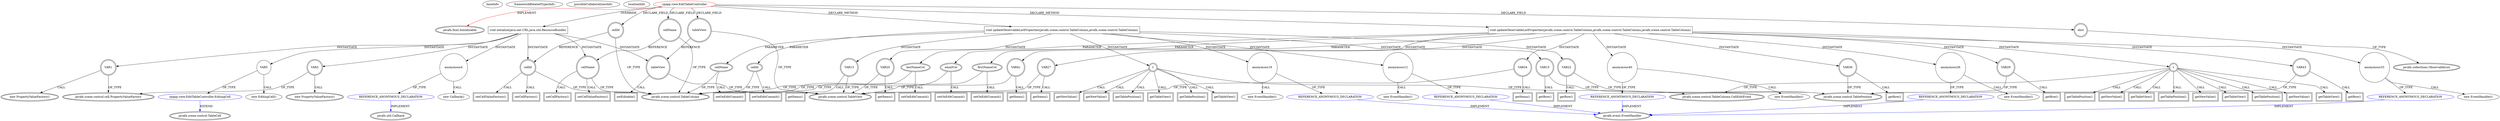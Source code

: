 digraph {
baseInfo[graphId=2746,category="extension_graph",isAnonymous=false,possibleRelation=true]
frameworkRelatedTypesInfo[0="javafx.fxml.Initializable"]
possibleCollaborationsInfo[0="2746~CLIENT_METHOD_DECLARATION-INSTANTIATION-~javafx.fxml.Initializable ~javafx.event.EventHandler ~false~true",1="2746~OVERRIDING_METHOD_DECLARATION-INSTANTIATION-~javafx.fxml.Initializable ~javafx.util.Callback ~false~true",2="2746~OVERRIDING_METHOD_DECLARATION-INSTANTIATION-~javafx.fxml.Initializable ~javafx.scene.control.TableCell ~false~false"]
locationInfo[projectName="gleba-cppoints",filePath="/gleba-cppoints/cppoints-master/src/cpapp/view/EditTableController.java",contextSignature="EditTableController",graphId="2746"]
0[label="cpapp.view.EditTableController",vertexType="ROOT_CLIENT_CLASS_DECLARATION",isFrameworkType=false,color=red]
1[label="javafx.fxml.Initializable",vertexType="FRAMEWORK_INTERFACE_TYPE",isFrameworkType=true,peripheries=2]
2[label="cellId",vertexType="FIELD_DECLARATION",isFrameworkType=true,peripheries=2,shape=circle]
3[label="javafx.scene.control.TableColumn",vertexType="FRAMEWORK_CLASS_TYPE",isFrameworkType=true,peripheries=2]
4[label="cellName",vertexType="FIELD_DECLARATION",isFrameworkType=true,peripheries=2,shape=circle]
6[label="olist",vertexType="FIELD_DECLARATION",isFrameworkType=true,peripheries=2,shape=circle]
7[label="javafx.collections.ObservableList",vertexType="FRAMEWORK_INTERFACE_TYPE",isFrameworkType=true,peripheries=2]
8[label="tableView",vertexType="FIELD_DECLARATION",isFrameworkType=true,peripheries=2,shape=circle]
9[label="javafx.scene.control.TableView",vertexType="FRAMEWORK_CLASS_TYPE",isFrameworkType=true,peripheries=2]
10[label="void initialize(java.net.URL,java.util.ResourceBundle)",vertexType="OVERRIDING_METHOD_DECLARATION",isFrameworkType=false,shape=box]
11[label="cellName",vertexType="VARIABLE_EXPRESION",isFrameworkType=true,peripheries=2,shape=circle]
12[label="setCellValueFactory()",vertexType="INSIDE_CALL",isFrameworkType=true,peripheries=2,shape=box]
15[label="VAR1",vertexType="VARIABLE_EXPRESION",isFrameworkType=true,peripheries=2,shape=circle]
16[label="javafx.scene.control.cell.PropertyValueFactory",vertexType="FRAMEWORK_CLASS_TYPE",isFrameworkType=true,peripheries=2]
14[label="new PropertyValueFactory()",vertexType="CONSTRUCTOR_CALL",isFrameworkType=true,peripheries=2]
17[label="cellId",vertexType="VARIABLE_EXPRESION",isFrameworkType=true,peripheries=2,shape=circle]
18[label="setCellValueFactory()",vertexType="INSIDE_CALL",isFrameworkType=true,peripheries=2,shape=box]
21[label="VAR3",vertexType="VARIABLE_EXPRESION",isFrameworkType=true,peripheries=2,shape=circle]
20[label="new PropertyValueFactory()",vertexType="CONSTRUCTOR_CALL",isFrameworkType=true,peripheries=2]
24[label="anonymous4",vertexType="VARIABLE_EXPRESION",isFrameworkType=false,shape=circle]
25[label="REFERENCE_ANONYMOUS_DECLARATION",vertexType="REFERENCE_ANONYMOUS_DECLARATION",isFrameworkType=false,color=blue]
26[label="javafx.util.Callback",vertexType="FRAMEWORK_INTERFACE_TYPE",isFrameworkType=true,peripheries=2]
23[label="new Callback()",vertexType="CONSTRUCTOR_CALL",isFrameworkType=false]
28[label="VAR5",vertexType="VARIABLE_EXPRESION",isFrameworkType=false,shape=circle]
29[label="cpapp.view.EditTableController.EditingCell",vertexType="REFERENCE_CLIENT_CLASS_DECLARATION",isFrameworkType=false,color=blue]
30[label="javafx.scene.control.TableCell",vertexType="FRAMEWORK_CLASS_TYPE",isFrameworkType=true,peripheries=2]
27[label="new EditingCell()",vertexType="CONSTRUCTOR_CALL",isFrameworkType=false]
32[label="setCellFactory()",vertexType="INSIDE_CALL",isFrameworkType=true,peripheries=2,shape=box]
34[label="setCellFactory()",vertexType="INSIDE_CALL",isFrameworkType=true,peripheries=2,shape=box]
35[label="tableView",vertexType="VARIABLE_EXPRESION",isFrameworkType=true,peripheries=2,shape=circle]
36[label="setEditable()",vertexType="INSIDE_CALL",isFrameworkType=true,peripheries=2,shape=box]
45[label="void updateObservableListProperties(javafx.scene.control.TableColumn,javafx.scene.control.TableColumn)",vertexType="CLIENT_METHOD_DECLARATION",isFrameworkType=false,shape=box]
46[label="cellName",vertexType="PARAMETER_DECLARATION",isFrameworkType=true,peripheries=2]
48[label="cellId",vertexType="PARAMETER_DECLARATION",isFrameworkType=true,peripheries=2]
51[label="setOnEditCommit()",vertexType="INSIDE_CALL",isFrameworkType=true,peripheries=2,shape=box]
53[label="anonymous12",vertexType="VARIABLE_EXPRESION",isFrameworkType=false,shape=circle]
54[label="REFERENCE_ANONYMOUS_DECLARATION",vertexType="REFERENCE_ANONYMOUS_DECLARATION",isFrameworkType=false,color=blue]
55[label="javafx.event.EventHandler",vertexType="FRAMEWORK_INTERFACE_TYPE",isFrameworkType=true,peripheries=2]
52[label="new EventHandler()",vertexType="CONSTRUCTOR_CALL",isFrameworkType=false]
56[label="VAR13",vertexType="VARIABLE_EXPRESION",isFrameworkType=true,peripheries=2,shape=circle]
57[label="getItems()",vertexType="INSIDE_CALL",isFrameworkType=true,peripheries=2,shape=box]
59[label="t",vertexType="VARIABLE_EXPRESION",isFrameworkType=true,peripheries=2,shape=circle]
61[label="javafx.scene.control.TableColumn.CellEditEvent",vertexType="FRAMEWORK_CLASS_TYPE",isFrameworkType=true,peripheries=2]
60[label="getTableView()",vertexType="INSIDE_CALL",isFrameworkType=true,peripheries=2,shape=box]
62[label="VAR15",vertexType="VARIABLE_EXPRESION",isFrameworkType=true,peripheries=2,shape=circle]
64[label="javafx.scene.control.TablePosition",vertexType="FRAMEWORK_CLASS_TYPE",isFrameworkType=true,peripheries=2]
63[label="getRow()",vertexType="INSIDE_CALL",isFrameworkType=true,peripheries=2,shape=box]
66[label="getTablePosition()",vertexType="INSIDE_CALL",isFrameworkType=true,peripheries=2,shape=box]
68[label="getNewValue()",vertexType="INSIDE_CALL",isFrameworkType=true,peripheries=2,shape=box]
70[label="setOnEditCommit()",vertexType="INSIDE_CALL",isFrameworkType=true,peripheries=2,shape=box]
72[label="anonymous19",vertexType="VARIABLE_EXPRESION",isFrameworkType=false,shape=circle]
73[label="REFERENCE_ANONYMOUS_DECLARATION",vertexType="REFERENCE_ANONYMOUS_DECLARATION",isFrameworkType=false,color=blue]
71[label="new EventHandler()",vertexType="CONSTRUCTOR_CALL",isFrameworkType=false]
75[label="VAR20",vertexType="VARIABLE_EXPRESION",isFrameworkType=true,peripheries=2,shape=circle]
76[label="getItems()",vertexType="INSIDE_CALL",isFrameworkType=true,peripheries=2,shape=box]
79[label="getTableView()",vertexType="INSIDE_CALL",isFrameworkType=true,peripheries=2,shape=box]
80[label="VAR22",vertexType="VARIABLE_EXPRESION",isFrameworkType=true,peripheries=2,shape=circle]
81[label="getRow()",vertexType="INSIDE_CALL",isFrameworkType=true,peripheries=2,shape=box]
84[label="getTablePosition()",vertexType="INSIDE_CALL",isFrameworkType=true,peripheries=2,shape=box]
86[label="getNewValue()",vertexType="INSIDE_CALL",isFrameworkType=true,peripheries=2,shape=box]
87[label="void updateObservableListProperties(javafx.scene.control.TableColumn,javafx.scene.control.TableColumn,javafx.scene.control.TableColumn)",vertexType="CLIENT_METHOD_DECLARATION",isFrameworkType=false,shape=box]
88[label="emailCol",vertexType="PARAMETER_DECLARATION",isFrameworkType=true,peripheries=2]
90[label="firstNameCol",vertexType="PARAMETER_DECLARATION",isFrameworkType=true,peripheries=2]
92[label="lastNameCol",vertexType="PARAMETER_DECLARATION",isFrameworkType=true,peripheries=2]
95[label="setOnEditCommit()",vertexType="INSIDE_CALL",isFrameworkType=true,peripheries=2,shape=box]
97[label="anonymous26",vertexType="VARIABLE_EXPRESION",isFrameworkType=false,shape=circle]
98[label="REFERENCE_ANONYMOUS_DECLARATION",vertexType="REFERENCE_ANONYMOUS_DECLARATION",isFrameworkType=false,color=blue]
96[label="new EventHandler()",vertexType="CONSTRUCTOR_CALL",isFrameworkType=false]
100[label="VAR27",vertexType="VARIABLE_EXPRESION",isFrameworkType=true,peripheries=2,shape=circle]
101[label="getItems()",vertexType="INSIDE_CALL",isFrameworkType=true,peripheries=2,shape=box]
103[label="t",vertexType="VARIABLE_EXPRESION",isFrameworkType=true,peripheries=2,shape=circle]
104[label="getTableView()",vertexType="INSIDE_CALL",isFrameworkType=true,peripheries=2,shape=box]
106[label="VAR29",vertexType="VARIABLE_EXPRESION",isFrameworkType=true,peripheries=2,shape=circle]
107[label="getRow()",vertexType="INSIDE_CALL",isFrameworkType=true,peripheries=2,shape=box]
110[label="getTablePosition()",vertexType="INSIDE_CALL",isFrameworkType=true,peripheries=2,shape=box]
112[label="getNewValue()",vertexType="INSIDE_CALL",isFrameworkType=true,peripheries=2,shape=box]
114[label="setOnEditCommit()",vertexType="INSIDE_CALL",isFrameworkType=true,peripheries=2,shape=box]
116[label="anonymous33",vertexType="VARIABLE_EXPRESION",isFrameworkType=false,shape=circle]
117[label="REFERENCE_ANONYMOUS_DECLARATION",vertexType="REFERENCE_ANONYMOUS_DECLARATION",isFrameworkType=false,color=blue]
115[label="new EventHandler()",vertexType="CONSTRUCTOR_CALL",isFrameworkType=false]
119[label="VAR34",vertexType="VARIABLE_EXPRESION",isFrameworkType=true,peripheries=2,shape=circle]
120[label="getItems()",vertexType="INSIDE_CALL",isFrameworkType=true,peripheries=2,shape=box]
123[label="getTableView()",vertexType="INSIDE_CALL",isFrameworkType=true,peripheries=2,shape=box]
124[label="VAR36",vertexType="VARIABLE_EXPRESION",isFrameworkType=true,peripheries=2,shape=circle]
125[label="getRow()",vertexType="INSIDE_CALL",isFrameworkType=true,peripheries=2,shape=box]
128[label="getTablePosition()",vertexType="INSIDE_CALL",isFrameworkType=true,peripheries=2,shape=box]
130[label="getNewValue()",vertexType="INSIDE_CALL",isFrameworkType=true,peripheries=2,shape=box]
132[label="setOnEditCommit()",vertexType="INSIDE_CALL",isFrameworkType=true,peripheries=2,shape=box]
134[label="anonymous40",vertexType="VARIABLE_EXPRESION",isFrameworkType=false,shape=circle]
135[label="REFERENCE_ANONYMOUS_DECLARATION",vertexType="REFERENCE_ANONYMOUS_DECLARATION",isFrameworkType=false,color=blue]
133[label="new EventHandler()",vertexType="CONSTRUCTOR_CALL",isFrameworkType=false]
137[label="VAR41",vertexType="VARIABLE_EXPRESION",isFrameworkType=true,peripheries=2,shape=circle]
138[label="getItems()",vertexType="INSIDE_CALL",isFrameworkType=true,peripheries=2,shape=box]
141[label="getTableView()",vertexType="INSIDE_CALL",isFrameworkType=true,peripheries=2,shape=box]
142[label="VAR43",vertexType="VARIABLE_EXPRESION",isFrameworkType=true,peripheries=2,shape=circle]
143[label="getRow()",vertexType="INSIDE_CALL",isFrameworkType=true,peripheries=2,shape=box]
146[label="getTablePosition()",vertexType="INSIDE_CALL",isFrameworkType=true,peripheries=2,shape=box]
148[label="getNewValue()",vertexType="INSIDE_CALL",isFrameworkType=true,peripheries=2,shape=box]
0->1[label="IMPLEMENT",color=red]
0->2[label="DECLARE_FIELD"]
2->3[label="OF_TYPE"]
0->4[label="DECLARE_FIELD"]
4->3[label="OF_TYPE"]
0->6[label="DECLARE_FIELD"]
6->7[label="OF_TYPE"]
0->8[label="DECLARE_FIELD"]
8->9[label="OF_TYPE"]
0->10[label="OVERRIDE"]
10->11[label="INSTANTIATE"]
4->11[label="REFERENCE"]
11->3[label="OF_TYPE"]
11->12[label="CALL"]
10->15[label="INSTANTIATE"]
15->16[label="OF_TYPE"]
15->14[label="CALL"]
10->17[label="INSTANTIATE"]
2->17[label="REFERENCE"]
17->3[label="OF_TYPE"]
17->18[label="CALL"]
10->21[label="INSTANTIATE"]
21->16[label="OF_TYPE"]
21->20[label="CALL"]
10->24[label="INSTANTIATE"]
25->26[label="IMPLEMENT",color=blue]
24->25[label="OF_TYPE"]
24->23[label="CALL"]
10->28[label="INSTANTIATE"]
29->30[label="EXTEND",color=blue]
28->29[label="OF_TYPE"]
28->27[label="CALL"]
11->32[label="CALL"]
17->34[label="CALL"]
10->35[label="INSTANTIATE"]
8->35[label="REFERENCE"]
35->9[label="OF_TYPE"]
35->36[label="CALL"]
0->45[label="DECLARE_METHOD"]
46->3[label="OF_TYPE"]
45->46[label="PARAMETER"]
48->3[label="OF_TYPE"]
45->48[label="PARAMETER"]
46->51[label="CALL"]
45->53[label="INSTANTIATE"]
54->55[label="IMPLEMENT",color=blue]
53->54[label="OF_TYPE"]
53->52[label="CALL"]
45->56[label="INSTANTIATE"]
56->9[label="OF_TYPE"]
56->57[label="CALL"]
45->59[label="INSTANTIATE"]
59->61[label="OF_TYPE"]
59->60[label="CALL"]
45->62[label="INSTANTIATE"]
62->64[label="OF_TYPE"]
62->63[label="CALL"]
59->66[label="CALL"]
59->68[label="CALL"]
48->70[label="CALL"]
45->72[label="INSTANTIATE"]
73->55[label="IMPLEMENT",color=blue]
72->73[label="OF_TYPE"]
72->71[label="CALL"]
45->75[label="INSTANTIATE"]
75->9[label="OF_TYPE"]
75->76[label="CALL"]
59->79[label="CALL"]
45->80[label="INSTANTIATE"]
80->64[label="OF_TYPE"]
80->81[label="CALL"]
59->84[label="CALL"]
59->86[label="CALL"]
0->87[label="DECLARE_METHOD"]
88->3[label="OF_TYPE"]
87->88[label="PARAMETER"]
90->3[label="OF_TYPE"]
87->90[label="PARAMETER"]
92->3[label="OF_TYPE"]
87->92[label="PARAMETER"]
88->95[label="CALL"]
87->97[label="INSTANTIATE"]
98->55[label="IMPLEMENT",color=blue]
97->98[label="OF_TYPE"]
97->96[label="CALL"]
87->100[label="INSTANTIATE"]
100->9[label="OF_TYPE"]
100->101[label="CALL"]
87->103[label="INSTANTIATE"]
103->61[label="OF_TYPE"]
103->104[label="CALL"]
87->106[label="INSTANTIATE"]
106->64[label="OF_TYPE"]
106->107[label="CALL"]
103->110[label="CALL"]
103->112[label="CALL"]
90->114[label="CALL"]
87->116[label="INSTANTIATE"]
117->55[label="IMPLEMENT",color=blue]
116->117[label="OF_TYPE"]
116->115[label="CALL"]
87->119[label="INSTANTIATE"]
119->9[label="OF_TYPE"]
119->120[label="CALL"]
103->123[label="CALL"]
87->124[label="INSTANTIATE"]
124->64[label="OF_TYPE"]
124->125[label="CALL"]
103->128[label="CALL"]
103->130[label="CALL"]
92->132[label="CALL"]
87->134[label="INSTANTIATE"]
135->55[label="IMPLEMENT",color=blue]
134->135[label="OF_TYPE"]
134->133[label="CALL"]
87->137[label="INSTANTIATE"]
137->9[label="OF_TYPE"]
137->138[label="CALL"]
103->141[label="CALL"]
87->142[label="INSTANTIATE"]
142->64[label="OF_TYPE"]
142->143[label="CALL"]
103->146[label="CALL"]
103->148[label="CALL"]
}
